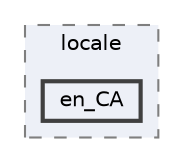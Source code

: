 digraph "env/lib/python3.12/site-packages/django/conf/locale/en_CA"
{
 // LATEX_PDF_SIZE
  bgcolor="transparent";
  edge [fontname=Helvetica,fontsize=10,labelfontname=Helvetica,labelfontsize=10];
  node [fontname=Helvetica,fontsize=10,shape=box,height=0.2,width=0.4];
  compound=true
  subgraph clusterdir_9b73d9ff6585ba3bc67bd454bc861847 {
    graph [ bgcolor="#edf0f7", pencolor="grey50", label="locale", fontname=Helvetica,fontsize=10 style="filled,dashed", URL="dir_9b73d9ff6585ba3bc67bd454bc861847.html",tooltip=""]
  dir_c4f25b96926ba75e500645d25c88cfa4 [label="en_CA", fillcolor="#edf0f7", color="grey25", style="filled,bold", URL="dir_c4f25b96926ba75e500645d25c88cfa4.html",tooltip=""];
  }
}
